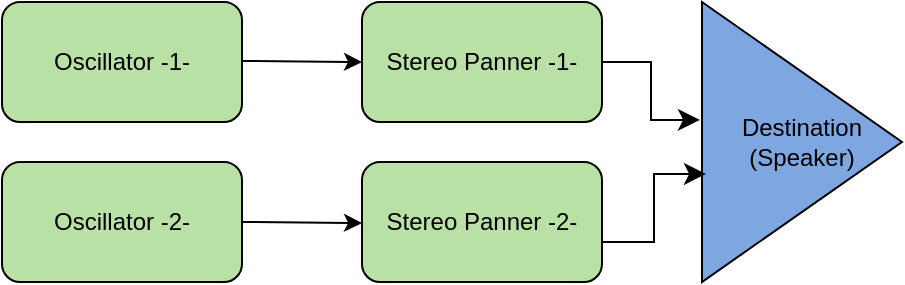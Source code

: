 <mxfile version="24.0.9" type="device">
  <diagram name="Page-1" id="9f46799a-70d6-7492-0946-bef42562c5a5">
    <mxGraphModel dx="1485" dy="1141" grid="1" gridSize="10" guides="1" tooltips="1" connect="1" arrows="1" fold="1" page="1" pageScale="1" pageWidth="1100" pageHeight="850" background="none" math="0" shadow="0">
      <root>
        <mxCell id="0" />
        <mxCell id="1" parent="0" />
        <mxCell id="oLORPEeN3kjJbm1BvmRS-1" value="Oscillator -1-" style="rounded=1;whiteSpace=wrap;html=1;fillColor=#B9E0A5;" vertex="1" parent="1">
          <mxGeometry x="20" y="20" width="120" height="60" as="geometry" />
        </mxCell>
        <mxCell id="oLORPEeN3kjJbm1BvmRS-2" value="Oscillator -2-" style="rounded=1;whiteSpace=wrap;html=1;fillColor=#B9E0A5;" vertex="1" parent="1">
          <mxGeometry x="20" y="100" width="120" height="60" as="geometry" />
        </mxCell>
        <mxCell id="oLORPEeN3kjJbm1BvmRS-3" value="Stereo Panner -1-" style="rounded=1;whiteSpace=wrap;html=1;fillColor=#B9E0A5;" vertex="1" parent="1">
          <mxGeometry x="200" y="20" width="120" height="60" as="geometry" />
        </mxCell>
        <mxCell id="oLORPEeN3kjJbm1BvmRS-4" value="" style="endArrow=classic;html=1;rounded=0;entryX=0;entryY=0.5;entryDx=0;entryDy=0;" edge="1" parent="1" target="oLORPEeN3kjJbm1BvmRS-3">
          <mxGeometry width="50" height="50" relative="1" as="geometry">
            <mxPoint x="140" y="49.5" as="sourcePoint" />
            <mxPoint x="190" y="49.5" as="targetPoint" />
          </mxGeometry>
        </mxCell>
        <mxCell id="oLORPEeN3kjJbm1BvmRS-5" value="Stereo Panner -2-" style="rounded=1;whiteSpace=wrap;html=1;fillColor=#B9E0A5;" vertex="1" parent="1">
          <mxGeometry x="200" y="100" width="120" height="60" as="geometry" />
        </mxCell>
        <mxCell id="oLORPEeN3kjJbm1BvmRS-6" value="" style="endArrow=classic;html=1;rounded=0;entryX=0;entryY=0.5;entryDx=0;entryDy=0;" edge="1" parent="1">
          <mxGeometry width="50" height="50" relative="1" as="geometry">
            <mxPoint x="140" y="130" as="sourcePoint" />
            <mxPoint x="200" y="130.5" as="targetPoint" />
          </mxGeometry>
        </mxCell>
        <mxCell id="oLORPEeN3kjJbm1BvmRS-7" value="Destination&lt;div&gt;(Speaker)&lt;/div&gt;" style="triangle;whiteSpace=wrap;html=1;fillColor=#7EA6E0;" vertex="1" parent="1">
          <mxGeometry x="370" y="20" width="100" height="140" as="geometry" />
        </mxCell>
        <mxCell id="oLORPEeN3kjJbm1BvmRS-11" value="" style="edgeStyle=elbowEdgeStyle;elbow=horizontal;endArrow=classic;html=1;curved=0;rounded=0;endSize=8;startSize=8;entryX=0.02;entryY=0.614;entryDx=0;entryDy=0;entryPerimeter=0;" edge="1" parent="1" target="oLORPEeN3kjJbm1BvmRS-7">
          <mxGeometry width="50" height="50" relative="1" as="geometry">
            <mxPoint x="320" y="140" as="sourcePoint" />
            <mxPoint x="370" y="90" as="targetPoint" />
          </mxGeometry>
        </mxCell>
        <mxCell id="oLORPEeN3kjJbm1BvmRS-12" value="" style="edgeStyle=elbowEdgeStyle;elbow=horizontal;endArrow=classic;html=1;curved=0;rounded=0;endSize=8;startSize=8;entryX=-0.01;entryY=0.421;entryDx=0;entryDy=0;entryPerimeter=0;" edge="1" parent="1" target="oLORPEeN3kjJbm1BvmRS-7">
          <mxGeometry width="50" height="50" relative="1" as="geometry">
            <mxPoint x="320" y="50" as="sourcePoint" />
            <mxPoint x="360" y="110" as="targetPoint" />
          </mxGeometry>
        </mxCell>
      </root>
    </mxGraphModel>
  </diagram>
</mxfile>
